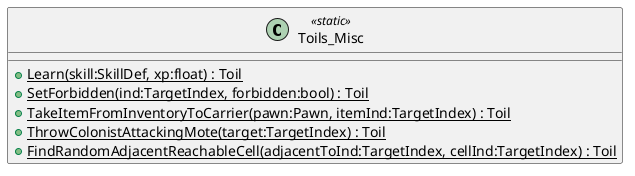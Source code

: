 @startuml
class Toils_Misc <<static>> {
    + {static} Learn(skill:SkillDef, xp:float) : Toil
    + {static} SetForbidden(ind:TargetIndex, forbidden:bool) : Toil
    + {static} TakeItemFromInventoryToCarrier(pawn:Pawn, itemInd:TargetIndex) : Toil
    + {static} ThrowColonistAttackingMote(target:TargetIndex) : Toil
    + {static} FindRandomAdjacentReachableCell(adjacentToInd:TargetIndex, cellInd:TargetIndex) : Toil
}
@enduml
